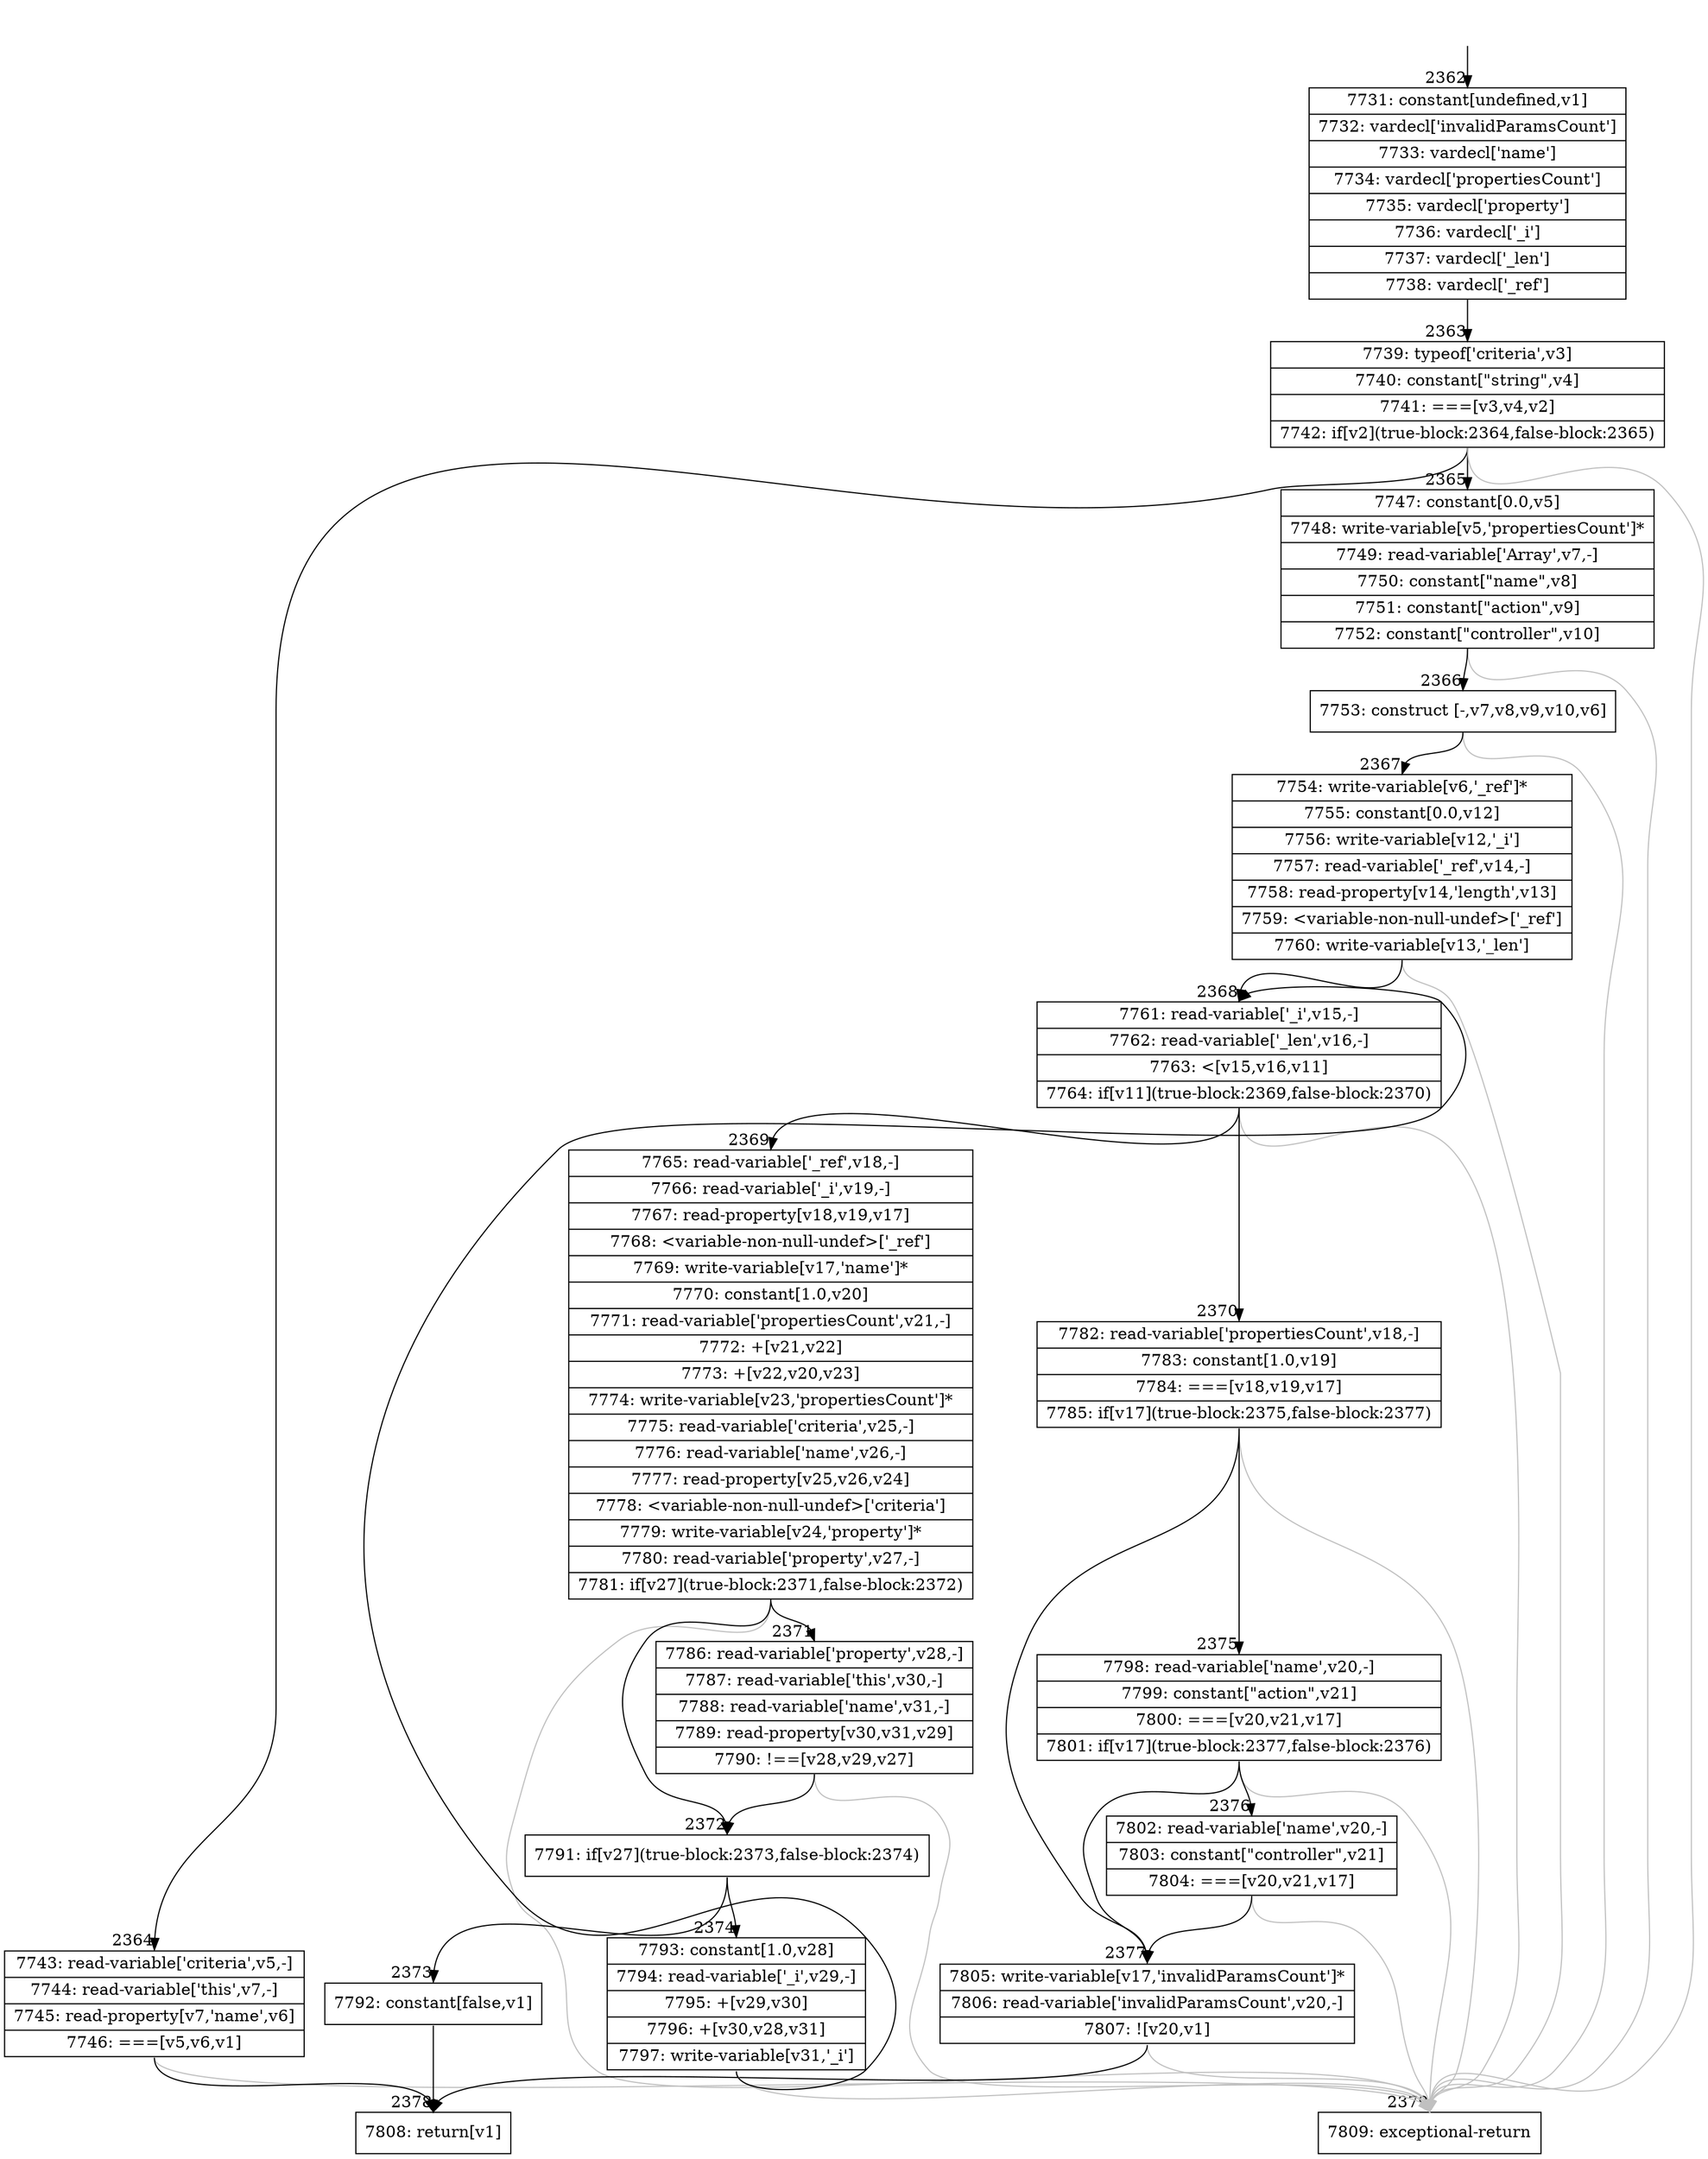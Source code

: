 digraph {
rankdir="TD"
BB_entry189[shape=none,label=""];
BB_entry189 -> BB2362 [tailport=s, headport=n, headlabel="    2362"]
BB2362 [shape=record label="{7731: constant[undefined,v1]|7732: vardecl['invalidParamsCount']|7733: vardecl['name']|7734: vardecl['propertiesCount']|7735: vardecl['property']|7736: vardecl['_i']|7737: vardecl['_len']|7738: vardecl['_ref']}" ] 
BB2362 -> BB2363 [tailport=s, headport=n, headlabel="      2363"]
BB2363 [shape=record label="{7739: typeof['criteria',v3]|7740: constant[\"string\",v4]|7741: ===[v3,v4,v2]|7742: if[v2](true-block:2364,false-block:2365)}" ] 
BB2363 -> BB2364 [tailport=s, headport=n, headlabel="      2364"]
BB2363 -> BB2365 [tailport=s, headport=n, headlabel="      2365"]
BB2363 -> BB2379 [tailport=s, headport=n, color=gray, headlabel="      2379"]
BB2364 [shape=record label="{7743: read-variable['criteria',v5,-]|7744: read-variable['this',v7,-]|7745: read-property[v7,'name',v6]|7746: ===[v5,v6,v1]}" ] 
BB2364 -> BB2378 [tailport=s, headport=n, headlabel="      2378"]
BB2364 -> BB2379 [tailport=s, headport=n, color=gray]
BB2365 [shape=record label="{7747: constant[0.0,v5]|7748: write-variable[v5,'propertiesCount']*|7749: read-variable['Array',v7,-]|7750: constant[\"name\",v8]|7751: constant[\"action\",v9]|7752: constant[\"controller\",v10]}" ] 
BB2365 -> BB2366 [tailport=s, headport=n, headlabel="      2366"]
BB2365 -> BB2379 [tailport=s, headport=n, color=gray]
BB2366 [shape=record label="{7753: construct [-,v7,v8,v9,v10,v6]}" ] 
BB2366 -> BB2367 [tailport=s, headport=n, headlabel="      2367"]
BB2366 -> BB2379 [tailport=s, headport=n, color=gray]
BB2367 [shape=record label="{7754: write-variable[v6,'_ref']*|7755: constant[0.0,v12]|7756: write-variable[v12,'_i']|7757: read-variable['_ref',v14,-]|7758: read-property[v14,'length',v13]|7759: \<variable-non-null-undef\>['_ref']|7760: write-variable[v13,'_len']}" ] 
BB2367 -> BB2368 [tailport=s, headport=n, headlabel="      2368"]
BB2367 -> BB2379 [tailport=s, headport=n, color=gray]
BB2368 [shape=record label="{7761: read-variable['_i',v15,-]|7762: read-variable['_len',v16,-]|7763: \<[v15,v16,v11]|7764: if[v11](true-block:2369,false-block:2370)}" ] 
BB2368 -> BB2369 [tailport=s, headport=n, headlabel="      2369"]
BB2368 -> BB2370 [tailport=s, headport=n, headlabel="      2370"]
BB2368 -> BB2379 [tailport=s, headport=n, color=gray]
BB2369 [shape=record label="{7765: read-variable['_ref',v18,-]|7766: read-variable['_i',v19,-]|7767: read-property[v18,v19,v17]|7768: \<variable-non-null-undef\>['_ref']|7769: write-variable[v17,'name']*|7770: constant[1.0,v20]|7771: read-variable['propertiesCount',v21,-]|7772: +[v21,v22]|7773: +[v22,v20,v23]|7774: write-variable[v23,'propertiesCount']*|7775: read-variable['criteria',v25,-]|7776: read-variable['name',v26,-]|7777: read-property[v25,v26,v24]|7778: \<variable-non-null-undef\>['criteria']|7779: write-variable[v24,'property']*|7780: read-variable['property',v27,-]|7781: if[v27](true-block:2371,false-block:2372)}" ] 
BB2369 -> BB2372 [tailport=s, headport=n, headlabel="      2372"]
BB2369 -> BB2371 [tailport=s, headport=n, headlabel="      2371"]
BB2369 -> BB2379 [tailport=s, headport=n, color=gray]
BB2370 [shape=record label="{7782: read-variable['propertiesCount',v18,-]|7783: constant[1.0,v19]|7784: ===[v18,v19,v17]|7785: if[v17](true-block:2375,false-block:2377)}" ] 
BB2370 -> BB2377 [tailport=s, headport=n, headlabel="      2377"]
BB2370 -> BB2375 [tailport=s, headport=n, headlabel="      2375"]
BB2370 -> BB2379 [tailport=s, headport=n, color=gray]
BB2371 [shape=record label="{7786: read-variable['property',v28,-]|7787: read-variable['this',v30,-]|7788: read-variable['name',v31,-]|7789: read-property[v30,v31,v29]|7790: !==[v28,v29,v27]}" ] 
BB2371 -> BB2372 [tailport=s, headport=n]
BB2371 -> BB2379 [tailport=s, headport=n, color=gray]
BB2372 [shape=record label="{7791: if[v27](true-block:2373,false-block:2374)}" ] 
BB2372 -> BB2373 [tailport=s, headport=n, headlabel="      2373"]
BB2372 -> BB2374 [tailport=s, headport=n, headlabel="      2374"]
BB2373 [shape=record label="{7792: constant[false,v1]}" ] 
BB2373 -> BB2378 [tailport=s, headport=n]
BB2374 [shape=record label="{7793: constant[1.0,v28]|7794: read-variable['_i',v29,-]|7795: +[v29,v30]|7796: +[v30,v28,v31]|7797: write-variable[v31,'_i']}" ] 
BB2374 -> BB2368 [tailport=s, headport=n]
BB2374 -> BB2379 [tailport=s, headport=n, color=gray]
BB2375 [shape=record label="{7798: read-variable['name',v20,-]|7799: constant[\"action\",v21]|7800: ===[v20,v21,v17]|7801: if[v17](true-block:2377,false-block:2376)}" ] 
BB2375 -> BB2377 [tailport=s, headport=n]
BB2375 -> BB2376 [tailport=s, headport=n, headlabel="      2376"]
BB2375 -> BB2379 [tailport=s, headport=n, color=gray]
BB2376 [shape=record label="{7802: read-variable['name',v20,-]|7803: constant[\"controller\",v21]|7804: ===[v20,v21,v17]}" ] 
BB2376 -> BB2377 [tailport=s, headport=n]
BB2376 -> BB2379 [tailport=s, headport=n, color=gray]
BB2377 [shape=record label="{7805: write-variable[v17,'invalidParamsCount']*|7806: read-variable['invalidParamsCount',v20,-]|7807: ![v20,v1]}" ] 
BB2377 -> BB2378 [tailport=s, headport=n]
BB2377 -> BB2379 [tailport=s, headport=n, color=gray]
BB2378 [shape=record label="{7808: return[v1]}" ] 
BB2379 [shape=record label="{7809: exceptional-return}" ] 
//#$~ 2102
}
